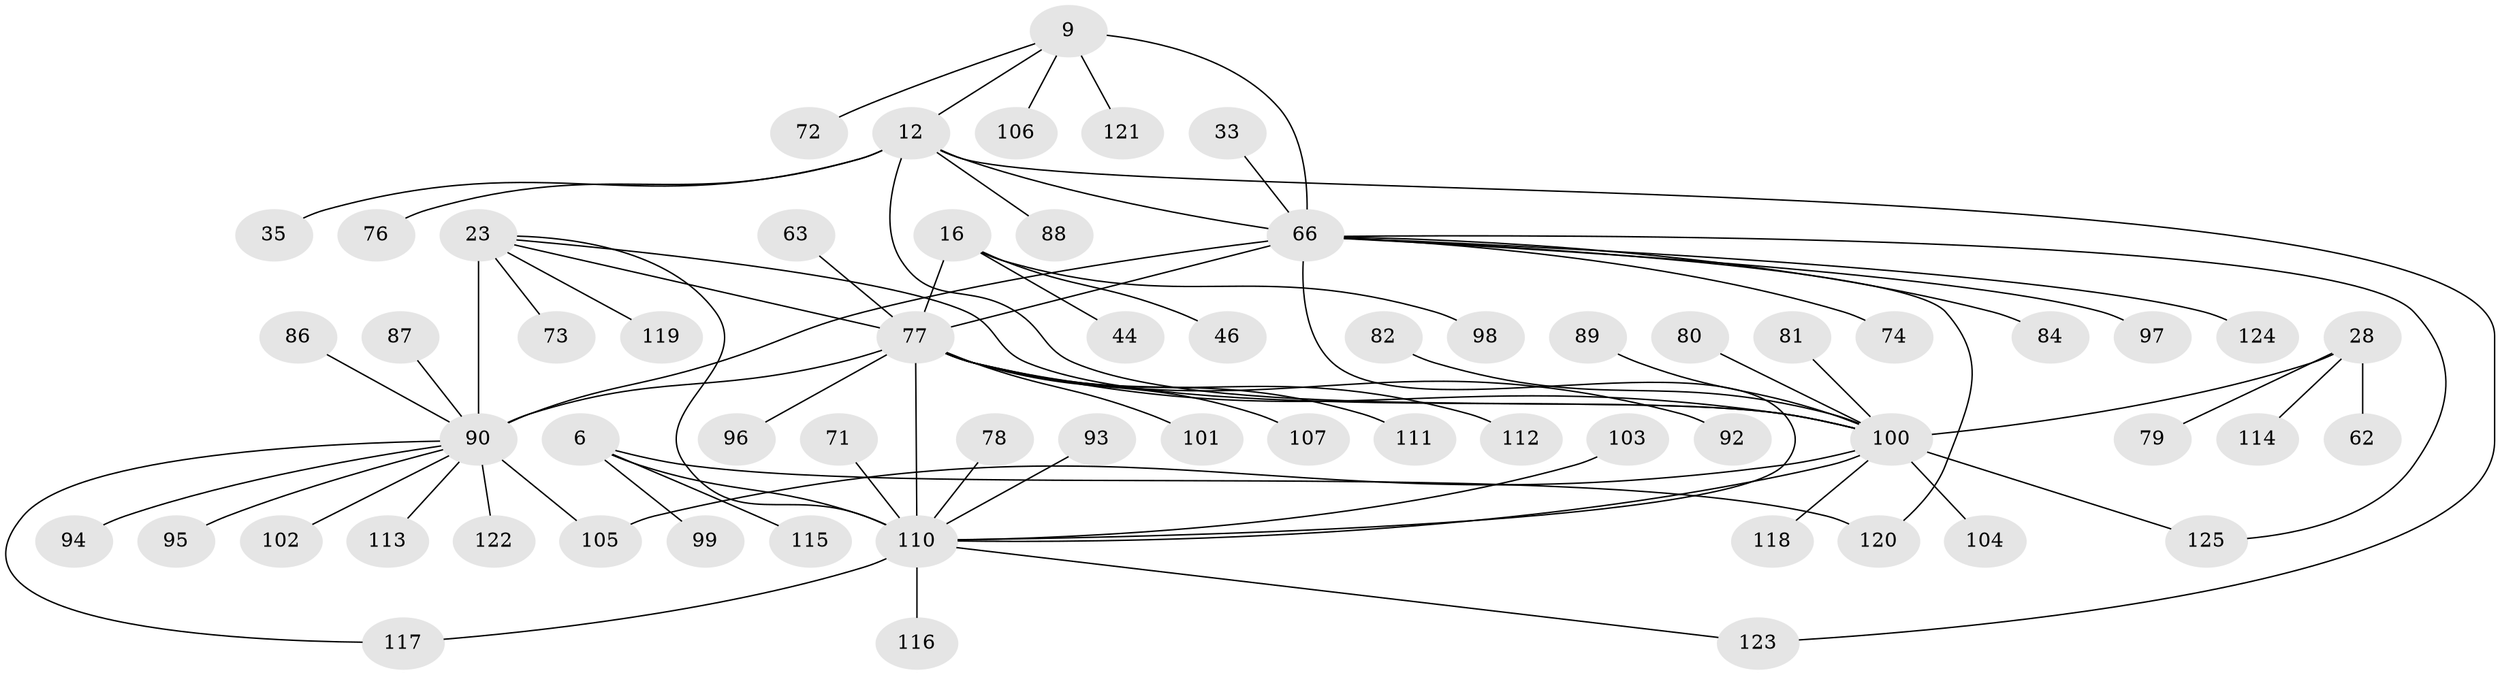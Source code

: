 // original degree distribution, {12: 0.016, 11: 0.032, 7: 0.04, 8: 0.04, 6: 0.024, 9: 0.04, 10: 0.04, 5: 0.016, 1: 0.592, 3: 0.048, 2: 0.112}
// Generated by graph-tools (version 1.1) at 2025/54/03/09/25 04:54:43]
// undirected, 62 vertices, 74 edges
graph export_dot {
graph [start="1"]
  node [color=gray90,style=filled];
  6 [super="+4"];
  9 [super="+7"];
  12 [super="+10"];
  16 [super="+13"];
  23 [super="+20"];
  28 [super="+26"];
  33;
  35;
  44;
  46;
  62;
  63;
  66 [super="+58+52+11"];
  71;
  72;
  73;
  74;
  76 [super="+47"];
  77 [super="+18+34+54+59"];
  78;
  79;
  80;
  81;
  82;
  84;
  86;
  87;
  88;
  89;
  90 [super="+68+83"];
  92;
  93;
  94;
  95;
  96;
  97;
  98;
  99;
  100 [super="+29+30+41+48+51+67"];
  101;
  102;
  103;
  104;
  105 [super="+45"];
  106;
  107 [super="+57+85"];
  110 [super="+91+69+39+40+43+60+61"];
  111;
  112;
  113;
  114;
  115;
  116;
  117 [super="+36"];
  118;
  119;
  120;
  121;
  122 [super="+75"];
  123 [super="+108+109"];
  124;
  125 [super="+53"];
  6 -- 115;
  6 -- 99;
  6 -- 120;
  6 -- 110 [weight=8];
  9 -- 12 [weight=4];
  9 -- 66 [weight=5];
  9 -- 121;
  9 -- 106;
  9 -- 72;
  12 -- 35;
  12 -- 88;
  12 -- 66 [weight=4];
  12 -- 123;
  12 -- 76;
  12 -- 100;
  16 -- 46;
  16 -- 98;
  16 -- 44;
  16 -- 77 [weight=8];
  23 -- 73;
  23 -- 119;
  23 -- 100;
  23 -- 110;
  23 -- 90 [weight=8];
  23 -- 77;
  28 -- 79;
  28 -- 114;
  28 -- 62;
  28 -- 100 [weight=8];
  33 -- 66;
  63 -- 77;
  66 -- 120;
  66 -- 125;
  66 -- 97;
  66 -- 74;
  66 -- 84;
  66 -- 124;
  66 -- 110;
  66 -- 77 [weight=2];
  66 -- 90 [weight=3];
  71 -- 110;
  77 -- 100 [weight=2];
  77 -- 92;
  77 -- 96;
  77 -- 101;
  77 -- 107;
  77 -- 110;
  77 -- 111;
  77 -- 112;
  77 -- 90;
  78 -- 110;
  80 -- 100;
  81 -- 100;
  82 -- 100;
  86 -- 90;
  87 -- 90;
  89 -- 100;
  90 -- 102;
  90 -- 105;
  90 -- 113;
  90 -- 117;
  90 -- 122;
  90 -- 94;
  90 -- 95;
  93 -- 110;
  100 -- 110 [weight=3];
  100 -- 125;
  100 -- 104;
  100 -- 105;
  100 -- 118;
  103 -- 110;
  110 -- 116;
  110 -- 117;
  110 -- 123;
}
